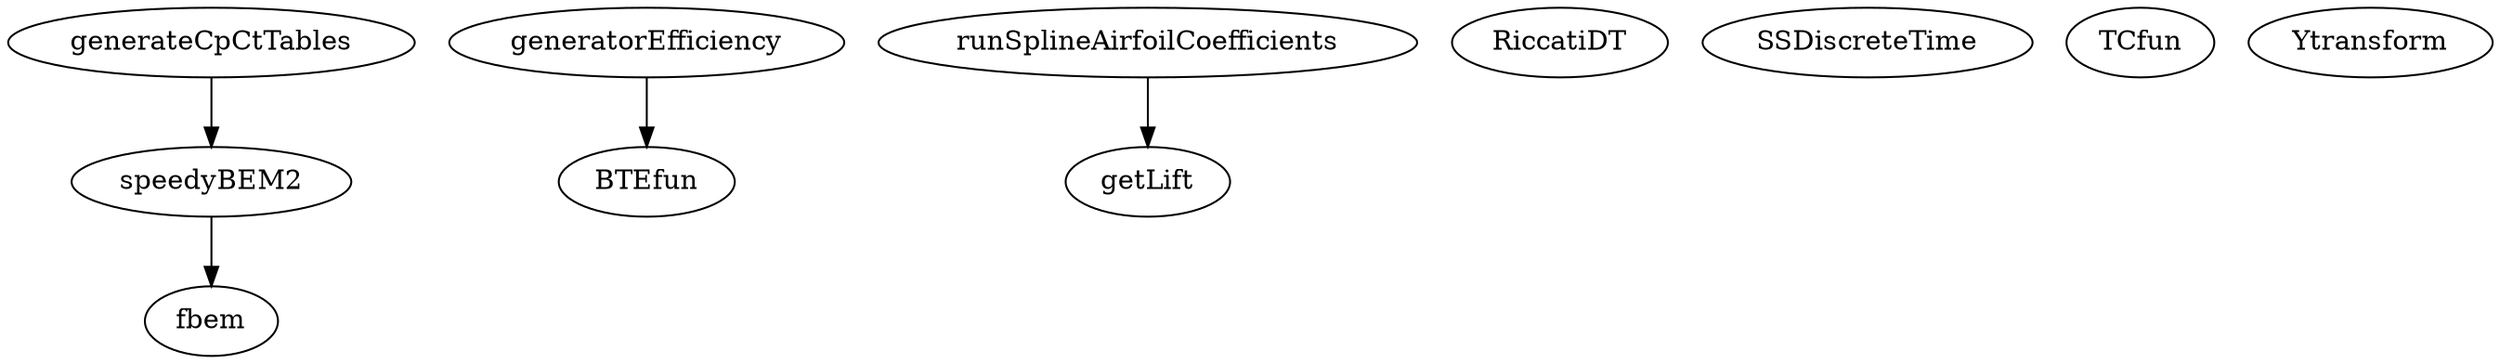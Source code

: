 /* Created by mdot for Matlab */
digraph m2html {
  generateCpCtTables -> speedyBEM2;
  generatorEfficiency -> BTEfun;
  runSplineAirfoilCoefficients -> getLift;
  speedyBEM2 -> fbem;

  BTEfun [URL="BTEfun.html"];
  RiccatiDT [URL="RiccatiDT.html"];
  SSDiscreteTime [URL="SSDiscreteTime.html"];
  TCfun [URL="TCfun.html"];
  Ytransform [URL="Ytransform.html"];
  fbem [URL="fbem.html"];
  generateCpCtTables [URL="generateCpCtTables.html"];
  generatorEfficiency [URL="generatorEfficiency.html"];
  getLift [URL="getLift.html"];
  runSplineAirfoilCoefficients [URL="runSplineAirfoilCoefficients.html"];
  speedyBEM2 [URL="speedyBEM2.html"];
}